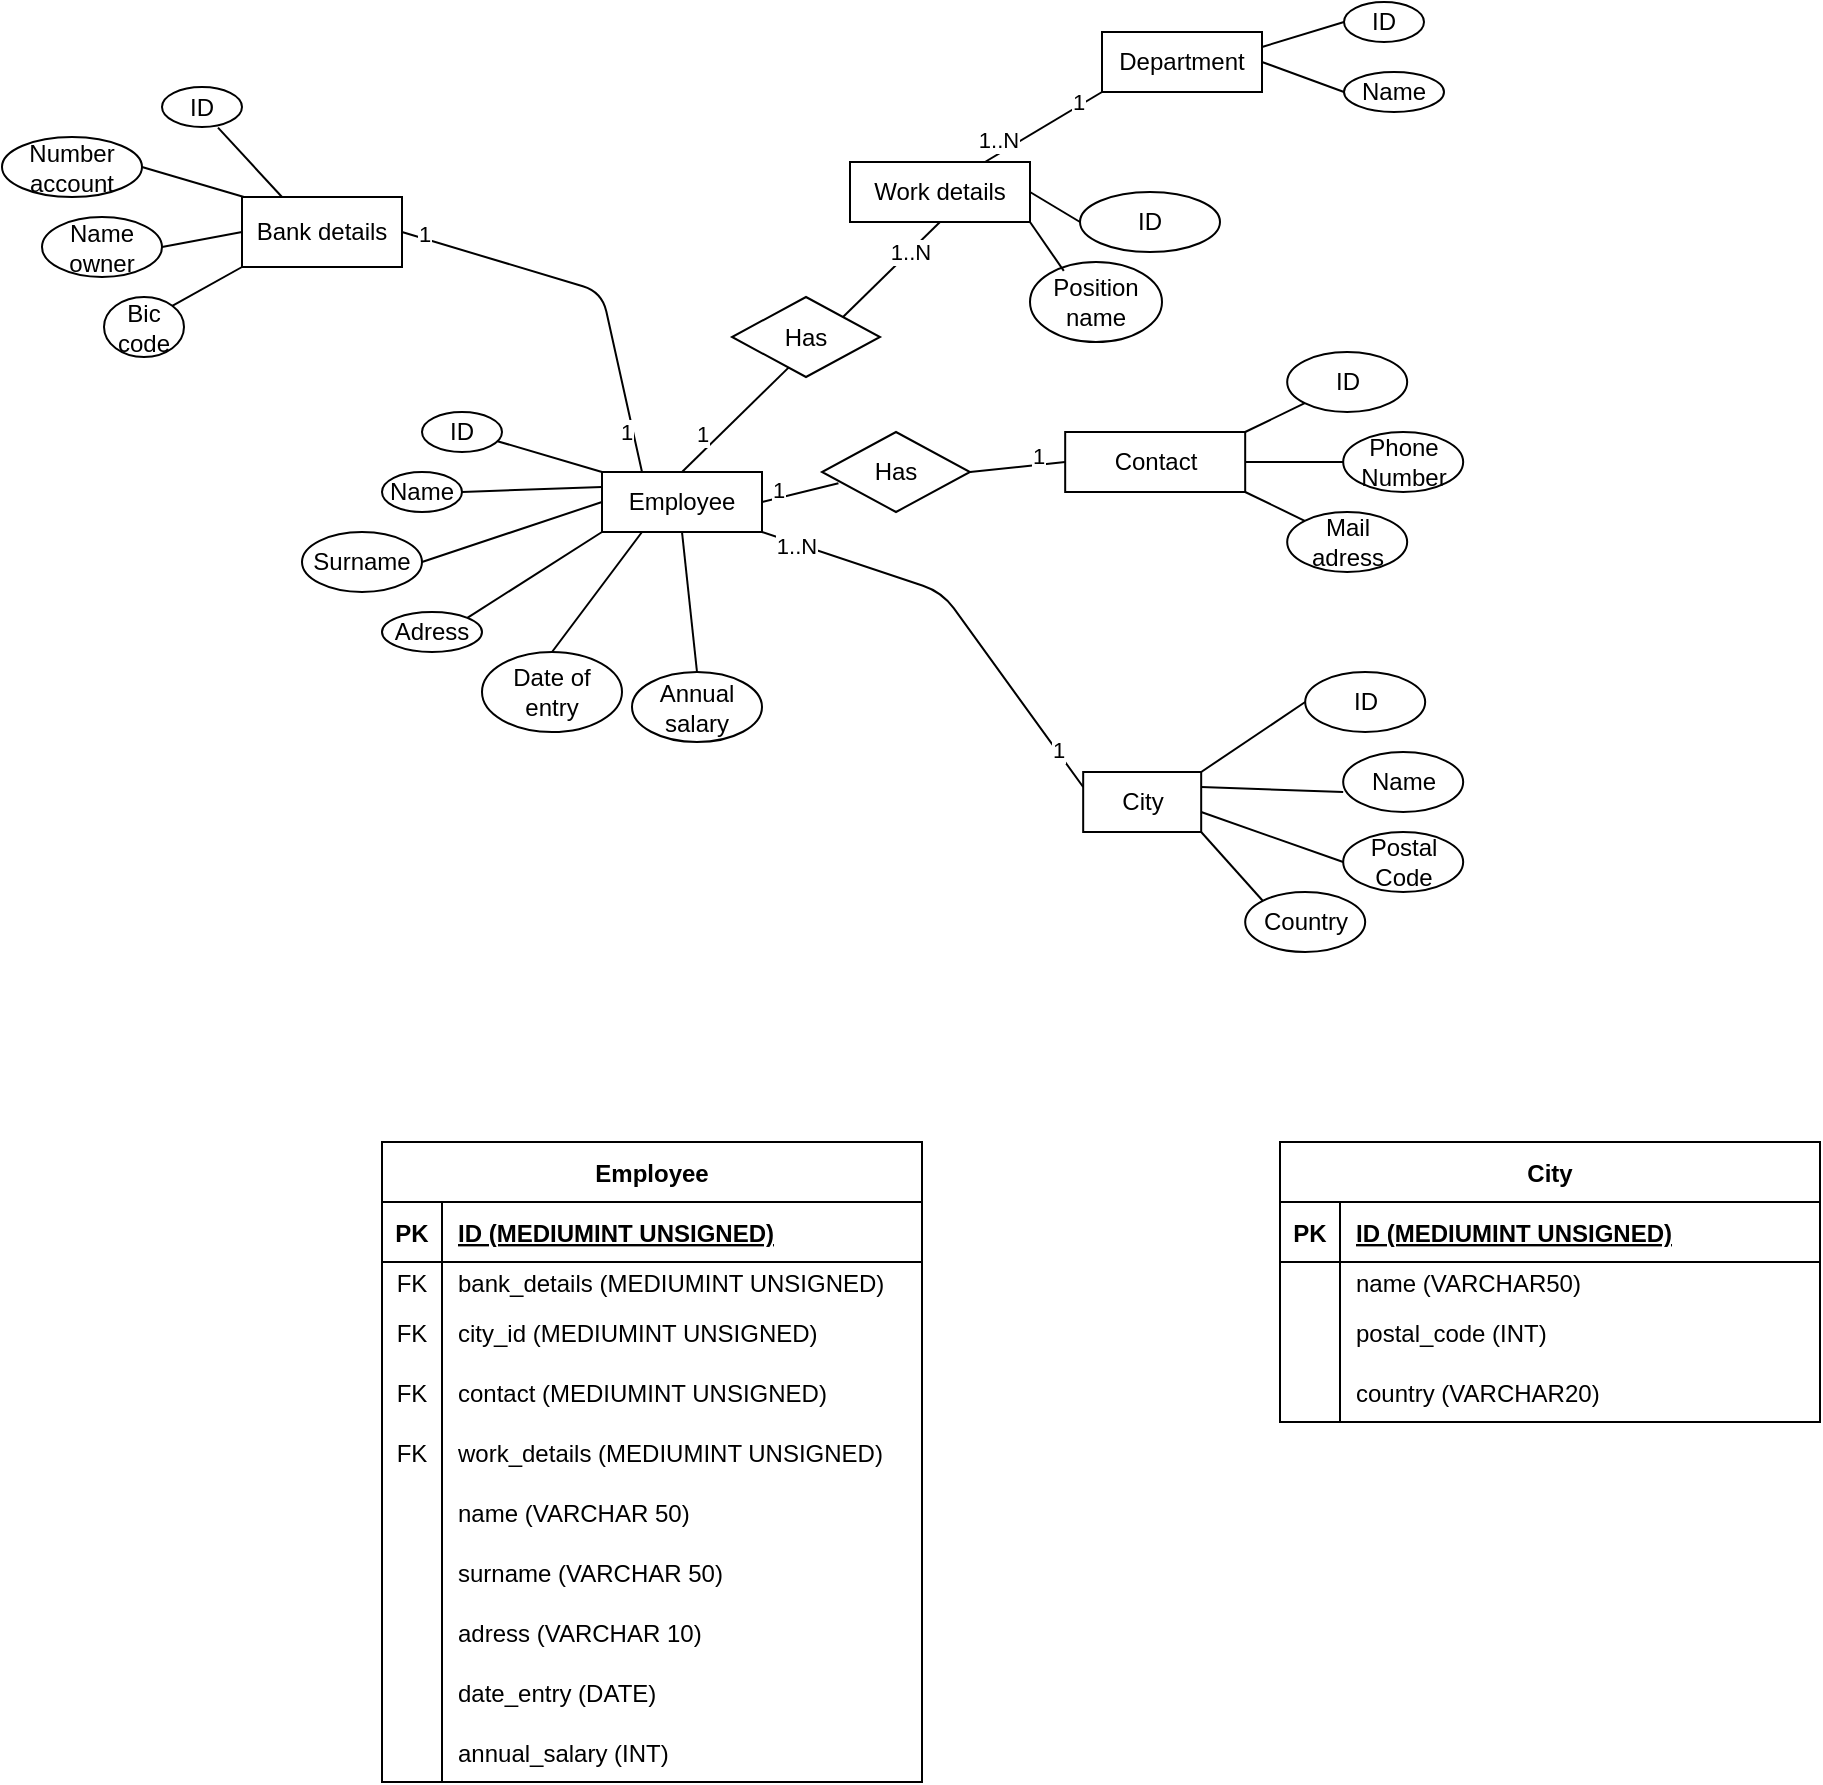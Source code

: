 <mxfile version="14.4.6" type="github">
  <diagram id="dUKlriAhat97oubzxFMH" name="Page-1">
    <mxGraphModel dx="2890" dy="913" grid="1" gridSize="10" guides="1" tooltips="1" connect="1" arrows="1" fold="1" page="1" pageScale="1" pageWidth="827" pageHeight="1169" math="0" shadow="0">
      <root>
        <mxCell id="0" />
        <mxCell id="1" parent="0" />
        <mxCell id="S6z84EZazb9VoYRG6gCT-1" value="Employee" style="rounded=0;whiteSpace=wrap;html=1;" parent="1" vertex="1">
          <mxGeometry x="-60" y="345" width="80" height="30" as="geometry" />
        </mxCell>
        <mxCell id="S6z84EZazb9VoYRG6gCT-2" value="Adress" style="ellipse;whiteSpace=wrap;html=1;" parent="1" vertex="1">
          <mxGeometry x="-170" y="415" width="50" height="20" as="geometry" />
        </mxCell>
        <mxCell id="S6z84EZazb9VoYRG6gCT-3" value="Mail adress" style="ellipse;whiteSpace=wrap;html=1;" parent="1" vertex="1">
          <mxGeometry x="282.59" y="365" width="60" height="30" as="geometry" />
        </mxCell>
        <mxCell id="S6z84EZazb9VoYRG6gCT-4" value="Surname" style="ellipse;whiteSpace=wrap;html=1;" parent="1" vertex="1">
          <mxGeometry x="-210" y="375" width="60" height="30" as="geometry" />
        </mxCell>
        <mxCell id="S6z84EZazb9VoYRG6gCT-5" value="Name" style="ellipse;whiteSpace=wrap;html=1;" parent="1" vertex="1">
          <mxGeometry x="-170" y="345" width="40" height="20" as="geometry" />
        </mxCell>
        <mxCell id="S6z84EZazb9VoYRG6gCT-6" value="ID" style="ellipse;whiteSpace=wrap;html=1;" parent="1" vertex="1">
          <mxGeometry x="-150" y="315" width="40" height="20" as="geometry" />
        </mxCell>
        <mxCell id="S6z84EZazb9VoYRG6gCT-7" value="Date of entry" style="ellipse;whiteSpace=wrap;html=1;" parent="1" vertex="1">
          <mxGeometry x="-120" y="435" width="70" height="40" as="geometry" />
        </mxCell>
        <mxCell id="S6z84EZazb9VoYRG6gCT-8" value="" style="endArrow=none;html=1;entryX=0;entryY=0.5;entryDx=0;entryDy=0;exitX=1;exitY=0.5;exitDx=0;exitDy=0;" parent="1" source="S6z84EZazb9VoYRG6gCT-4" target="S6z84EZazb9VoYRG6gCT-1" edge="1">
          <mxGeometry width="50" height="50" relative="1" as="geometry">
            <mxPoint x="-120" y="390" as="sourcePoint" />
            <mxPoint x="-60" y="355" as="targetPoint" />
          </mxGeometry>
        </mxCell>
        <mxCell id="S6z84EZazb9VoYRG6gCT-9" value="" style="endArrow=none;html=1;entryX=0;entryY=0.25;entryDx=0;entryDy=0;exitX=1;exitY=0.5;exitDx=0;exitDy=0;" parent="1" source="S6z84EZazb9VoYRG6gCT-5" target="S6z84EZazb9VoYRG6gCT-1" edge="1">
          <mxGeometry width="50" height="50" relative="1" as="geometry">
            <mxPoint x="-110" y="400" as="sourcePoint" />
            <mxPoint x="-48.96" y="381.19" as="targetPoint" />
          </mxGeometry>
        </mxCell>
        <mxCell id="S6z84EZazb9VoYRG6gCT-10" value="" style="endArrow=none;html=1;entryX=0;entryY=0;entryDx=0;entryDy=0;exitX=0.943;exitY=0.73;exitDx=0;exitDy=0;exitPerimeter=0;" parent="1" source="S6z84EZazb9VoYRG6gCT-6" target="S6z84EZazb9VoYRG6gCT-1" edge="1">
          <mxGeometry width="50" height="50" relative="1" as="geometry">
            <mxPoint x="-91.04" y="334.41" as="sourcePoint" />
            <mxPoint x="-30.0" y="315.6" as="targetPoint" />
          </mxGeometry>
        </mxCell>
        <mxCell id="S6z84EZazb9VoYRG6gCT-11" value="" style="endArrow=none;html=1;entryX=0;entryY=1;entryDx=0;entryDy=0;exitX=1;exitY=0;exitDx=0;exitDy=0;" parent="1" source="S6z84EZazb9VoYRG6gCT-2" target="S6z84EZazb9VoYRG6gCT-1" edge="1">
          <mxGeometry width="50" height="50" relative="1" as="geometry">
            <mxPoint x="-90" y="420" as="sourcePoint" />
            <mxPoint x="-28.96" y="401.19" as="targetPoint" />
          </mxGeometry>
        </mxCell>
        <mxCell id="S6z84EZazb9VoYRG6gCT-13" value="" style="endArrow=none;html=1;entryX=0.25;entryY=1;entryDx=0;entryDy=0;exitX=0.5;exitY=0;exitDx=0;exitDy=0;" parent="1" source="S6z84EZazb9VoYRG6gCT-7" target="S6z84EZazb9VoYRG6gCT-1" edge="1">
          <mxGeometry width="50" height="50" relative="1" as="geometry">
            <mxPoint x="-48.68" y="446.16" as="sourcePoint" />
            <mxPoint x="-30" y="385" as="targetPoint" />
          </mxGeometry>
        </mxCell>
        <mxCell id="S6z84EZazb9VoYRG6gCT-14" value="Contact" style="rounded=0;whiteSpace=wrap;html=1;" parent="1" vertex="1">
          <mxGeometry x="171.59" y="325" width="90" height="30" as="geometry" />
        </mxCell>
        <mxCell id="S6z84EZazb9VoYRG6gCT-15" value="ID" style="ellipse;whiteSpace=wrap;html=1;" parent="1" vertex="1">
          <mxGeometry x="282.59" y="285" width="60" height="30" as="geometry" />
        </mxCell>
        <mxCell id="S6z84EZazb9VoYRG6gCT-16" value="Phone Number" style="ellipse;whiteSpace=wrap;html=1;" parent="1" vertex="1">
          <mxGeometry x="310.59" y="325" width="60" height="30" as="geometry" />
        </mxCell>
        <mxCell id="S6z84EZazb9VoYRG6gCT-17" value="" style="endArrow=none;html=1;entryX=0;entryY=1;entryDx=0;entryDy=0;exitX=1;exitY=0;exitDx=0;exitDy=0;" parent="1" source="S6z84EZazb9VoYRG6gCT-14" target="S6z84EZazb9VoYRG6gCT-15" edge="1">
          <mxGeometry width="50" height="50" relative="1" as="geometry">
            <mxPoint x="82.59" y="405" as="sourcePoint" />
            <mxPoint x="132.59" y="355" as="targetPoint" />
          </mxGeometry>
        </mxCell>
        <mxCell id="S6z84EZazb9VoYRG6gCT-18" value="" style="endArrow=none;html=1;exitX=1;exitY=0.5;exitDx=0;exitDy=0;entryX=0;entryY=0.5;entryDx=0;entryDy=0;" parent="1" source="S6z84EZazb9VoYRG6gCT-14" target="S6z84EZazb9VoYRG6gCT-16" edge="1">
          <mxGeometry width="50" height="50" relative="1" as="geometry">
            <mxPoint x="271.59" y="335" as="sourcePoint" />
            <mxPoint x="291.59" y="340" as="targetPoint" />
          </mxGeometry>
        </mxCell>
        <mxCell id="S6z84EZazb9VoYRG6gCT-19" value="" style="endArrow=none;html=1;entryX=0;entryY=0;entryDx=0;entryDy=0;exitX=1;exitY=1;exitDx=0;exitDy=0;" parent="1" source="S6z84EZazb9VoYRG6gCT-14" target="S6z84EZazb9VoYRG6gCT-3" edge="1">
          <mxGeometry width="50" height="50" relative="1" as="geometry">
            <mxPoint x="281.59" y="345" as="sourcePoint" />
            <mxPoint x="311.377" y="330.607" as="targetPoint" />
          </mxGeometry>
        </mxCell>
        <mxCell id="S6z84EZazb9VoYRG6gCT-20" value="Has" style="rhombus;whiteSpace=wrap;html=1;" parent="1" vertex="1">
          <mxGeometry x="5" y="257.5" width="74" height="40" as="geometry" />
        </mxCell>
        <mxCell id="S6z84EZazb9VoYRG6gCT-23" value="Bank details" style="rounded=0;whiteSpace=wrap;html=1;" parent="1" vertex="1">
          <mxGeometry x="-240" y="207.5" width="80" height="35" as="geometry" />
        </mxCell>
        <mxCell id="S6z84EZazb9VoYRG6gCT-24" value="ID" style="ellipse;whiteSpace=wrap;html=1;" parent="1" vertex="1">
          <mxGeometry x="-280" y="152.5" width="40" height="20" as="geometry" />
        </mxCell>
        <mxCell id="S6z84EZazb9VoYRG6gCT-25" value="Number account" style="ellipse;whiteSpace=wrap;html=1;" parent="1" vertex="1">
          <mxGeometry x="-360" y="177.5" width="70" height="30" as="geometry" />
        </mxCell>
        <mxCell id="S6z84EZazb9VoYRG6gCT-26" value="Name owner" style="ellipse;whiteSpace=wrap;html=1;" parent="1" vertex="1">
          <mxGeometry x="-340" y="217.5" width="60" height="30" as="geometry" />
        </mxCell>
        <mxCell id="S6z84EZazb9VoYRG6gCT-28" style="edgeStyle=orthogonalEdgeStyle;rounded=0;orthogonalLoop=1;jettySize=auto;html=1;exitX=0.5;exitY=1;exitDx=0;exitDy=0;" parent="1" source="S6z84EZazb9VoYRG6gCT-26" target="S6z84EZazb9VoYRG6gCT-26" edge="1">
          <mxGeometry relative="1" as="geometry" />
        </mxCell>
        <mxCell id="S6z84EZazb9VoYRG6gCT-29" value="Bic code" style="ellipse;whiteSpace=wrap;html=1;" parent="1" vertex="1">
          <mxGeometry x="-309" y="257.5" width="40" height="30" as="geometry" />
        </mxCell>
        <mxCell id="S6z84EZazb9VoYRG6gCT-30" value="" style="endArrow=none;html=1;exitX=0.7;exitY=1.017;exitDx=0;exitDy=0;entryX=0.25;entryY=0;entryDx=0;entryDy=0;exitPerimeter=0;" parent="1" source="S6z84EZazb9VoYRG6gCT-24" target="S6z84EZazb9VoYRG6gCT-23" edge="1">
          <mxGeometry width="50" height="50" relative="1" as="geometry">
            <mxPoint x="-119" y="287.5" as="sourcePoint" />
            <mxPoint x="-69" y="237.5" as="targetPoint" />
          </mxGeometry>
        </mxCell>
        <mxCell id="S6z84EZazb9VoYRG6gCT-31" value="" style="endArrow=none;html=1;exitX=1;exitY=0.5;exitDx=0;exitDy=0;" parent="1" source="S6z84EZazb9VoYRG6gCT-25" edge="1">
          <mxGeometry width="50" height="50" relative="1" as="geometry">
            <mxPoint x="-224.654" y="184.468" as="sourcePoint" />
            <mxPoint x="-239" y="207.5" as="targetPoint" />
          </mxGeometry>
        </mxCell>
        <mxCell id="S6z84EZazb9VoYRG6gCT-32" value="" style="endArrow=none;html=1;exitX=1;exitY=0.5;exitDx=0;exitDy=0;entryX=0;entryY=0.5;entryDx=0;entryDy=0;" parent="1" source="S6z84EZazb9VoYRG6gCT-26" target="S6z84EZazb9VoYRG6gCT-23" edge="1">
          <mxGeometry width="50" height="50" relative="1" as="geometry">
            <mxPoint x="-214.654" y="194.468" as="sourcePoint" />
            <mxPoint x="-200" y="227.5" as="targetPoint" />
          </mxGeometry>
        </mxCell>
        <mxCell id="S6z84EZazb9VoYRG6gCT-33" value="" style="endArrow=none;html=1;exitX=1;exitY=0;exitDx=0;exitDy=0;entryX=0;entryY=1;entryDx=0;entryDy=0;" parent="1" source="S6z84EZazb9VoYRG6gCT-29" target="S6z84EZazb9VoYRG6gCT-23" edge="1">
          <mxGeometry width="50" height="50" relative="1" as="geometry">
            <mxPoint x="-204.654" y="204.468" as="sourcePoint" />
            <mxPoint x="-190" y="237.5" as="targetPoint" />
          </mxGeometry>
        </mxCell>
        <mxCell id="S6z84EZazb9VoYRG6gCT-34" value="City" style="rounded=0;whiteSpace=wrap;html=1;" parent="1" vertex="1">
          <mxGeometry x="180.59" y="495" width="59" height="30" as="geometry" />
        </mxCell>
        <mxCell id="S6z84EZazb9VoYRG6gCT-35" value="Name" style="ellipse;whiteSpace=wrap;html=1;" parent="1" vertex="1">
          <mxGeometry x="310.59" y="485" width="60" height="30" as="geometry" />
        </mxCell>
        <mxCell id="S6z84EZazb9VoYRG6gCT-36" value="Postal Code" style="ellipse;whiteSpace=wrap;html=1;" parent="1" vertex="1">
          <mxGeometry x="310.59" y="525" width="60" height="30" as="geometry" />
        </mxCell>
        <mxCell id="S6z84EZazb9VoYRG6gCT-37" value="Country" style="ellipse;whiteSpace=wrap;html=1;" parent="1" vertex="1">
          <mxGeometry x="261.59" y="555" width="60" height="30" as="geometry" />
        </mxCell>
        <mxCell id="S6z84EZazb9VoYRG6gCT-38" value="" style="endArrow=none;html=1;exitX=1;exitY=1;exitDx=0;exitDy=0;entryX=0;entryY=0;entryDx=0;entryDy=0;" parent="1" source="S6z84EZazb9VoYRG6gCT-34" target="S6z84EZazb9VoYRG6gCT-37" edge="1">
          <mxGeometry width="50" height="50" relative="1" as="geometry">
            <mxPoint x="50.59" y="505" as="sourcePoint" />
            <mxPoint x="100.59" y="455" as="targetPoint" />
          </mxGeometry>
        </mxCell>
        <mxCell id="S6z84EZazb9VoYRG6gCT-39" value="" style="endArrow=none;html=1;entryX=1;entryY=0.667;entryDx=0;entryDy=0;exitX=0;exitY=0.5;exitDx=0;exitDy=0;entryPerimeter=0;" parent="1" source="S6z84EZazb9VoYRG6gCT-36" target="S6z84EZazb9VoYRG6gCT-34" edge="1">
          <mxGeometry width="50" height="50" relative="1" as="geometry">
            <mxPoint x="60.59" y="515" as="sourcePoint" />
            <mxPoint x="110.59" y="465" as="targetPoint" />
          </mxGeometry>
        </mxCell>
        <mxCell id="S6z84EZazb9VoYRG6gCT-40" value="" style="endArrow=none;html=1;exitX=1;exitY=0.25;exitDx=0;exitDy=0;entryX=0;entryY=0.667;entryDx=0;entryDy=0;entryPerimeter=0;" parent="1" source="S6z84EZazb9VoYRG6gCT-34" target="S6z84EZazb9VoYRG6gCT-35" edge="1">
          <mxGeometry width="50" height="50" relative="1" as="geometry">
            <mxPoint x="70.59" y="525" as="sourcePoint" />
            <mxPoint x="120.59" y="475" as="targetPoint" />
          </mxGeometry>
        </mxCell>
        <mxCell id="S6z84EZazb9VoYRG6gCT-41" value="Department" style="rounded=0;whiteSpace=wrap;html=1;" parent="1" vertex="1">
          <mxGeometry x="190" y="125" width="80" height="30" as="geometry" />
        </mxCell>
        <mxCell id="S6z84EZazb9VoYRG6gCT-42" value="ID" style="ellipse;whiteSpace=wrap;html=1;" parent="1" vertex="1">
          <mxGeometry x="291.59" y="445" width="60" height="30" as="geometry" />
        </mxCell>
        <mxCell id="S6z84EZazb9VoYRG6gCT-43" value="" style="endArrow=none;html=1;entryX=0;entryY=0.5;entryDx=0;entryDy=0;" parent="1" target="S6z84EZazb9VoYRG6gCT-42" edge="1">
          <mxGeometry width="50" height="50" relative="1" as="geometry">
            <mxPoint x="239.59" y="495" as="sourcePoint" />
            <mxPoint x="310.59" y="477.51" as="targetPoint" />
          </mxGeometry>
        </mxCell>
        <mxCell id="S6z84EZazb9VoYRG6gCT-45" value="ID" style="ellipse;whiteSpace=wrap;html=1;" parent="1" vertex="1">
          <mxGeometry x="311" y="110" width="40" height="20" as="geometry" />
        </mxCell>
        <mxCell id="S6z84EZazb9VoYRG6gCT-46" value="Name" style="ellipse;whiteSpace=wrap;html=1;" parent="1" vertex="1">
          <mxGeometry x="311" y="145" width="50" height="20" as="geometry" />
        </mxCell>
        <mxCell id="S6z84EZazb9VoYRG6gCT-47" value="" style="endArrow=none;html=1;exitX=0;exitY=0.5;exitDx=0;exitDy=0;entryX=1;entryY=0.25;entryDx=0;entryDy=0;" parent="1" source="S6z84EZazb9VoYRG6gCT-45" target="S6z84EZazb9VoYRG6gCT-41" edge="1">
          <mxGeometry width="50" height="50" relative="1" as="geometry">
            <mxPoint x="357" y="272.5" as="sourcePoint" />
            <mxPoint x="407" y="222.5" as="targetPoint" />
          </mxGeometry>
        </mxCell>
        <mxCell id="S6z84EZazb9VoYRG6gCT-48" value="" style="endArrow=none;html=1;exitX=0;exitY=0.5;exitDx=0;exitDy=0;entryX=1;entryY=0.5;entryDx=0;entryDy=0;" parent="1" source="S6z84EZazb9VoYRG6gCT-46" target="S6z84EZazb9VoYRG6gCT-41" edge="1">
          <mxGeometry width="50" height="50" relative="1" as="geometry">
            <mxPoint x="482" y="112.5" as="sourcePoint" />
            <mxPoint x="447" y="130" as="targetPoint" />
          </mxGeometry>
        </mxCell>
        <mxCell id="7Pe9qCtPHlcF41btI4ql-29" value="Work details" style="rounded=0;whiteSpace=wrap;html=1;" parent="1" vertex="1">
          <mxGeometry x="64" y="190" width="90" height="30" as="geometry" />
        </mxCell>
        <mxCell id="7Pe9qCtPHlcF41btI4ql-30" value="ID" style="ellipse;whiteSpace=wrap;html=1;" parent="1" vertex="1">
          <mxGeometry x="179" y="205" width="70" height="30" as="geometry" />
        </mxCell>
        <mxCell id="7Pe9qCtPHlcF41btI4ql-31" value="Position name" style="ellipse;whiteSpace=wrap;html=1;" parent="1" vertex="1">
          <mxGeometry x="154" y="240" width="66" height="40" as="geometry" />
        </mxCell>
        <mxCell id="7Pe9qCtPHlcF41btI4ql-32" value="" style="endArrow=none;html=1;exitX=1;exitY=0.5;exitDx=0;exitDy=0;" parent="1" source="7Pe9qCtPHlcF41btI4ql-29" edge="1">
          <mxGeometry width="50" height="50" relative="1" as="geometry">
            <mxPoint x="150" y="205" as="sourcePoint" />
            <mxPoint x="179" y="220" as="targetPoint" />
          </mxGeometry>
        </mxCell>
        <mxCell id="7Pe9qCtPHlcF41btI4ql-33" value="" style="endArrow=none;html=1;entryX=0.256;entryY=0.111;entryDx=0;entryDy=0;exitX=1;exitY=1;exitDx=0;exitDy=0;entryPerimeter=0;" parent="1" source="7Pe9qCtPHlcF41btI4ql-29" target="7Pe9qCtPHlcF41btI4ql-31" edge="1">
          <mxGeometry width="50" height="50" relative="1" as="geometry">
            <mxPoint x="25" y="110" as="sourcePoint" />
            <mxPoint x="54.787" y="95.607" as="targetPoint" />
          </mxGeometry>
        </mxCell>
        <mxCell id="7Pe9qCtPHlcF41btI4ql-35" value="Annual salary" style="ellipse;whiteSpace=wrap;html=1;" parent="1" vertex="1">
          <mxGeometry x="-45" y="445" width="65" height="35" as="geometry" />
        </mxCell>
        <mxCell id="7Pe9qCtPHlcF41btI4ql-36" value="" style="endArrow=none;html=1;exitX=0.5;exitY=0;exitDx=0;exitDy=0;entryX=0.5;entryY=1;entryDx=0;entryDy=0;" parent="1" source="7Pe9qCtPHlcF41btI4ql-35" target="S6z84EZazb9VoYRG6gCT-1" edge="1">
          <mxGeometry width="50" height="50" relative="1" as="geometry">
            <mxPoint x="50" y="450" as="sourcePoint" />
            <mxPoint x="-27" y="405" as="targetPoint" />
          </mxGeometry>
        </mxCell>
        <mxCell id="AxKbAEhmJMji4_Gcyk8H-4" value="" style="endArrow=none;html=1;entryX=0.5;entryY=1;entryDx=0;entryDy=0;exitX=1;exitY=0;exitDx=0;exitDy=0;" parent="1" source="S6z84EZazb9VoYRG6gCT-20" target="7Pe9qCtPHlcF41btI4ql-29" edge="1">
          <mxGeometry width="50" height="50" relative="1" as="geometry">
            <mxPoint x="70" y="245" as="sourcePoint" />
            <mxPoint x="10" y="275" as="targetPoint" />
          </mxGeometry>
        </mxCell>
        <mxCell id="AxKbAEhmJMji4_Gcyk8H-5" value="" style="endArrow=none;html=1;exitX=0.5;exitY=0;exitDx=0;exitDy=0;entryX=0.382;entryY=0.883;entryDx=0;entryDy=0;entryPerimeter=0;" parent="1" source="S6z84EZazb9VoYRG6gCT-1" target="S6z84EZazb9VoYRG6gCT-20" edge="1">
          <mxGeometry width="50" height="50" relative="1" as="geometry">
            <mxPoint x="-40" y="325" as="sourcePoint" />
            <mxPoint x="40" y="285" as="targetPoint" />
          </mxGeometry>
        </mxCell>
        <mxCell id="AxKbAEhmJMji4_Gcyk8H-7" value="" style="endArrow=none;html=1;entryX=0.75;entryY=0;entryDx=0;entryDy=0;exitX=0;exitY=1;exitDx=0;exitDy=0;" parent="1" source="S6z84EZazb9VoYRG6gCT-41" target="7Pe9qCtPHlcF41btI4ql-29" edge="1">
          <mxGeometry width="50" height="50" relative="1" as="geometry">
            <mxPoint x="85.5" y="280" as="sourcePoint" />
            <mxPoint x="129" y="240" as="targetPoint" />
          </mxGeometry>
        </mxCell>
        <mxCell id="AxKbAEhmJMji4_Gcyk8H-8" value="1..N" style="edgeLabel;html=1;align=center;verticalAlign=middle;resizable=0;points=[];" parent="1" vertex="1" connectable="0">
          <mxGeometry x="120.003" y="525.001" as="geometry">
            <mxPoint x="18" y="-346" as="offset" />
          </mxGeometry>
        </mxCell>
        <mxCell id="AxKbAEhmJMji4_Gcyk8H-9" value="" style="endArrow=none;html=1;exitX=1;exitY=0.5;exitDx=0;exitDy=0;entryX=0.25;entryY=0;entryDx=0;entryDy=0;" parent="1" source="S6z84EZazb9VoYRG6gCT-23" target="S6z84EZazb9VoYRG6gCT-1" edge="1">
          <mxGeometry width="50" height="50" relative="1" as="geometry">
            <mxPoint x="-40" y="245" as="sourcePoint" />
            <mxPoint x="10" y="195" as="targetPoint" />
            <Array as="points">
              <mxPoint x="-60" y="255" />
            </Array>
          </mxGeometry>
        </mxCell>
        <mxCell id="AxKbAEhmJMji4_Gcyk8H-11" value="" style="endArrow=none;html=1;exitX=0;exitY=0.25;exitDx=0;exitDy=0;entryX=1;entryY=1;entryDx=0;entryDy=0;" parent="1" source="S6z84EZazb9VoYRG6gCT-34" target="S6z84EZazb9VoYRG6gCT-1" edge="1">
          <mxGeometry width="50" height="50" relative="1" as="geometry">
            <mxPoint x="-40" y="405" as="sourcePoint" />
            <mxPoint x="10" y="355" as="targetPoint" />
            <Array as="points">
              <mxPoint x="110" y="405" />
            </Array>
          </mxGeometry>
        </mxCell>
        <mxCell id="AxKbAEhmJMji4_Gcyk8H-12" value="1..N" style="edgeLabel;html=1;align=center;verticalAlign=middle;resizable=0;points=[];" parent="1" vertex="1" connectable="0">
          <mxGeometry x="30.003" y="445.001" as="geometry">
            <mxPoint x="7" y="-63" as="offset" />
          </mxGeometry>
        </mxCell>
        <mxCell id="AxKbAEhmJMji4_Gcyk8H-14" value="1" style="edgeLabel;html=1;align=center;verticalAlign=middle;resizable=0;points=[];" parent="1" vertex="1" connectable="0">
          <mxGeometry x="300.998" y="165.0" as="geometry">
            <mxPoint x="-450" y="61" as="offset" />
          </mxGeometry>
        </mxCell>
        <mxCell id="AxKbAEhmJMji4_Gcyk8H-15" value="1" style="edgeLabel;html=1;align=center;verticalAlign=middle;resizable=0;points=[];" parent="1" vertex="1" connectable="0">
          <mxGeometry x="300.998" y="140.0" as="geometry">
            <mxPoint x="-349" y="185" as="offset" />
          </mxGeometry>
        </mxCell>
        <mxCell id="AxKbAEhmJMji4_Gcyk8H-18" style="edgeStyle=orthogonalEdgeStyle;rounded=0;orthogonalLoop=1;jettySize=auto;html=1;exitX=0.5;exitY=1;exitDx=0;exitDy=0;" parent="1" source="7Pe9qCtPHlcF41btI4ql-35" target="7Pe9qCtPHlcF41btI4ql-35" edge="1">
          <mxGeometry relative="1" as="geometry" />
        </mxCell>
        <mxCell id="AxKbAEhmJMji4_Gcyk8H-19" value="1" style="edgeLabel;html=1;align=center;verticalAlign=middle;resizable=0;points=[];" parent="1" vertex="1" connectable="0">
          <mxGeometry x="341.998" y="167.0" as="geometry">
            <mxPoint x="-352" y="159" as="offset" />
          </mxGeometry>
        </mxCell>
        <mxCell id="AxKbAEhmJMji4_Gcyk8H-20" value="1" style="edgeLabel;html=1;align=center;verticalAlign=middle;resizable=0;points=[];" parent="1" vertex="1" connectable="0">
          <mxGeometry x="289.998" y="165.0" as="geometry">
            <mxPoint x="-112" y="-5" as="offset" />
          </mxGeometry>
        </mxCell>
        <mxCell id="AxKbAEhmJMji4_Gcyk8H-23" value="Has" style="rhombus;whiteSpace=wrap;html=1;" parent="1" vertex="1">
          <mxGeometry x="50" y="325" width="74" height="40" as="geometry" />
        </mxCell>
        <mxCell id="AxKbAEhmJMji4_Gcyk8H-24" value="" style="endArrow=none;html=1;exitX=1;exitY=0.5;exitDx=0;exitDy=0;entryX=0.111;entryY=0.64;entryDx=0;entryDy=0;entryPerimeter=0;" parent="1" source="S6z84EZazb9VoYRG6gCT-1" target="AxKbAEhmJMji4_Gcyk8H-23" edge="1">
          <mxGeometry width="50" height="50" relative="1" as="geometry">
            <mxPoint x="40" y="355" as="sourcePoint" />
            <mxPoint x="60" y="345" as="targetPoint" />
          </mxGeometry>
        </mxCell>
        <mxCell id="AxKbAEhmJMji4_Gcyk8H-25" value="" style="endArrow=none;html=1;exitX=1;exitY=0.5;exitDx=0;exitDy=0;entryX=0;entryY=0.5;entryDx=0;entryDy=0;" parent="1" source="AxKbAEhmJMji4_Gcyk8H-23" target="S6z84EZazb9VoYRG6gCT-14" edge="1">
          <mxGeometry width="50" height="50" relative="1" as="geometry">
            <mxPoint x="150" y="365" as="sourcePoint" />
            <mxPoint x="200" y="315" as="targetPoint" />
          </mxGeometry>
        </mxCell>
        <mxCell id="AxKbAEhmJMji4_Gcyk8H-29" value="1" style="edgeLabel;html=1;align=center;verticalAlign=middle;resizable=0;points=[];" parent="1" vertex="1" connectable="0">
          <mxGeometry x="379.998" y="195.0" as="geometry">
            <mxPoint x="-352" y="159" as="offset" />
          </mxGeometry>
        </mxCell>
        <mxCell id="AxKbAEhmJMji4_Gcyk8H-32" value="1" style="edgeLabel;html=1;align=center;verticalAlign=middle;resizable=0;points=[];" parent="1" vertex="1" connectable="0">
          <mxGeometry x="519.998" y="325.0" as="geometry">
            <mxPoint x="-352" y="159" as="offset" />
          </mxGeometry>
        </mxCell>
        <mxCell id="gzNxHE9mh_g1VyEG_6RI-5" value="Employee" style="shape=table;startSize=30;container=1;collapsible=1;childLayout=tableLayout;fixedRows=1;rowLines=0;fontStyle=1;align=center;resizeLast=1;" vertex="1" parent="1">
          <mxGeometry x="-170" y="680" width="270" height="320" as="geometry">
            <mxRectangle x="4" y="1039" width="80" height="30" as="alternateBounds" />
          </mxGeometry>
        </mxCell>
        <mxCell id="gzNxHE9mh_g1VyEG_6RI-6" value="" style="shape=partialRectangle;collapsible=0;dropTarget=0;pointerEvents=0;fillColor=none;top=0;left=0;bottom=1;right=0;points=[[0,0.5],[1,0.5]];portConstraint=eastwest;" vertex="1" parent="gzNxHE9mh_g1VyEG_6RI-5">
          <mxGeometry y="30" width="270" height="30" as="geometry" />
        </mxCell>
        <mxCell id="gzNxHE9mh_g1VyEG_6RI-7" value="PK" style="shape=partialRectangle;connectable=0;fillColor=none;top=0;left=0;bottom=0;right=0;fontStyle=1;overflow=hidden;" vertex="1" parent="gzNxHE9mh_g1VyEG_6RI-6">
          <mxGeometry width="30" height="30" as="geometry" />
        </mxCell>
        <mxCell id="gzNxHE9mh_g1VyEG_6RI-8" value="ID (MEDIUMINT UNSIGNED)" style="shape=partialRectangle;connectable=0;fillColor=none;top=0;left=0;bottom=0;right=0;align=left;spacingLeft=6;fontStyle=5;overflow=hidden;" vertex="1" parent="gzNxHE9mh_g1VyEG_6RI-6">
          <mxGeometry x="30" width="240" height="30" as="geometry" />
        </mxCell>
        <mxCell id="gzNxHE9mh_g1VyEG_6RI-9" value="" style="shape=partialRectangle;collapsible=0;dropTarget=0;pointerEvents=0;fillColor=none;top=0;left=0;bottom=0;right=0;points=[[0,0.5],[1,0.5]];portConstraint=eastwest;" vertex="1" parent="gzNxHE9mh_g1VyEG_6RI-5">
          <mxGeometry y="60" width="270" height="20" as="geometry" />
        </mxCell>
        <mxCell id="gzNxHE9mh_g1VyEG_6RI-10" value="FK" style="shape=partialRectangle;connectable=0;fillColor=none;top=0;left=0;bottom=0;right=0;editable=1;overflow=hidden;" vertex="1" parent="gzNxHE9mh_g1VyEG_6RI-9">
          <mxGeometry width="30" height="20" as="geometry" />
        </mxCell>
        <mxCell id="gzNxHE9mh_g1VyEG_6RI-11" value="bank_details (MEDIUMINT UNSIGNED)" style="shape=partialRectangle;connectable=0;fillColor=none;top=0;left=0;bottom=0;right=0;align=left;spacingLeft=6;overflow=hidden;" vertex="1" parent="gzNxHE9mh_g1VyEG_6RI-9">
          <mxGeometry x="30" width="240" height="20" as="geometry" />
        </mxCell>
        <mxCell id="gzNxHE9mh_g1VyEG_6RI-18" value="" style="shape=partialRectangle;collapsible=0;dropTarget=0;pointerEvents=0;fillColor=none;top=0;left=0;bottom=0;right=0;points=[[0,0.5],[1,0.5]];portConstraint=eastwest;" vertex="1" parent="gzNxHE9mh_g1VyEG_6RI-5">
          <mxGeometry y="80" width="270" height="30" as="geometry" />
        </mxCell>
        <mxCell id="gzNxHE9mh_g1VyEG_6RI-19" value="FK" style="shape=partialRectangle;connectable=0;fillColor=none;top=0;left=0;bottom=0;right=0;editable=1;overflow=hidden;" vertex="1" parent="gzNxHE9mh_g1VyEG_6RI-18">
          <mxGeometry width="30" height="30" as="geometry" />
        </mxCell>
        <mxCell id="gzNxHE9mh_g1VyEG_6RI-20" value="city_id (MEDIUMINT UNSIGNED)" style="shape=partialRectangle;connectable=0;fillColor=none;top=0;left=0;bottom=0;right=0;align=left;spacingLeft=6;overflow=hidden;" vertex="1" parent="gzNxHE9mh_g1VyEG_6RI-18">
          <mxGeometry x="30" width="240" height="30" as="geometry" />
        </mxCell>
        <mxCell id="gzNxHE9mh_g1VyEG_6RI-79" value="" style="shape=partialRectangle;collapsible=0;dropTarget=0;pointerEvents=0;fillColor=none;top=0;left=0;bottom=0;right=0;points=[[0,0.5],[1,0.5]];portConstraint=eastwest;" vertex="1" parent="gzNxHE9mh_g1VyEG_6RI-5">
          <mxGeometry y="110" width="270" height="30" as="geometry" />
        </mxCell>
        <mxCell id="gzNxHE9mh_g1VyEG_6RI-80" value="FK" style="shape=partialRectangle;connectable=0;fillColor=none;top=0;left=0;bottom=0;right=0;editable=1;overflow=hidden;" vertex="1" parent="gzNxHE9mh_g1VyEG_6RI-79">
          <mxGeometry width="30" height="30" as="geometry" />
        </mxCell>
        <mxCell id="gzNxHE9mh_g1VyEG_6RI-81" value="contact (MEDIUMINT UNSIGNED)" style="shape=partialRectangle;connectable=0;fillColor=none;top=0;left=0;bottom=0;right=0;align=left;spacingLeft=6;overflow=hidden;" vertex="1" parent="gzNxHE9mh_g1VyEG_6RI-79">
          <mxGeometry x="30" width="240" height="30" as="geometry" />
        </mxCell>
        <mxCell id="gzNxHE9mh_g1VyEG_6RI-82" value="" style="shape=partialRectangle;collapsible=0;dropTarget=0;pointerEvents=0;fillColor=none;top=0;left=0;bottom=0;right=0;points=[[0,0.5],[1,0.5]];portConstraint=eastwest;" vertex="1" parent="gzNxHE9mh_g1VyEG_6RI-5">
          <mxGeometry y="140" width="270" height="30" as="geometry" />
        </mxCell>
        <mxCell id="gzNxHE9mh_g1VyEG_6RI-83" value="FK" style="shape=partialRectangle;connectable=0;fillColor=none;top=0;left=0;bottom=0;right=0;editable=1;overflow=hidden;" vertex="1" parent="gzNxHE9mh_g1VyEG_6RI-82">
          <mxGeometry width="30" height="30" as="geometry" />
        </mxCell>
        <mxCell id="gzNxHE9mh_g1VyEG_6RI-84" value="work_details (MEDIUMINT UNSIGNED)" style="shape=partialRectangle;connectable=0;fillColor=none;top=0;left=0;bottom=0;right=0;align=left;spacingLeft=6;overflow=hidden;" vertex="1" parent="gzNxHE9mh_g1VyEG_6RI-82">
          <mxGeometry x="30" width="240" height="30" as="geometry" />
        </mxCell>
        <mxCell id="gzNxHE9mh_g1VyEG_6RI-12" value="" style="shape=partialRectangle;collapsible=0;dropTarget=0;pointerEvents=0;fillColor=none;top=0;left=0;bottom=0;right=0;points=[[0,0.5],[1,0.5]];portConstraint=eastwest;" vertex="1" parent="gzNxHE9mh_g1VyEG_6RI-5">
          <mxGeometry y="170" width="270" height="30" as="geometry" />
        </mxCell>
        <mxCell id="gzNxHE9mh_g1VyEG_6RI-13" value="" style="shape=partialRectangle;connectable=0;fillColor=none;top=0;left=0;bottom=0;right=0;editable=1;overflow=hidden;" vertex="1" parent="gzNxHE9mh_g1VyEG_6RI-12">
          <mxGeometry width="30" height="30" as="geometry" />
        </mxCell>
        <mxCell id="gzNxHE9mh_g1VyEG_6RI-14" value="name (VARCHAR 50)" style="shape=partialRectangle;connectable=0;fillColor=none;top=0;left=0;bottom=0;right=0;align=left;spacingLeft=6;overflow=hidden;" vertex="1" parent="gzNxHE9mh_g1VyEG_6RI-12">
          <mxGeometry x="30" width="240" height="30" as="geometry" />
        </mxCell>
        <mxCell id="gzNxHE9mh_g1VyEG_6RI-15" value="" style="shape=partialRectangle;collapsible=0;dropTarget=0;pointerEvents=0;fillColor=none;top=0;left=0;bottom=0;right=0;points=[[0,0.5],[1,0.5]];portConstraint=eastwest;" vertex="1" parent="gzNxHE9mh_g1VyEG_6RI-5">
          <mxGeometry y="200" width="270" height="30" as="geometry" />
        </mxCell>
        <mxCell id="gzNxHE9mh_g1VyEG_6RI-16" value="" style="shape=partialRectangle;connectable=0;fillColor=none;top=0;left=0;bottom=0;right=0;editable=1;overflow=hidden;" vertex="1" parent="gzNxHE9mh_g1VyEG_6RI-15">
          <mxGeometry width="30" height="30" as="geometry" />
        </mxCell>
        <mxCell id="gzNxHE9mh_g1VyEG_6RI-17" value="surname (VARCHAR 50)" style="shape=partialRectangle;connectable=0;fillColor=none;top=0;left=0;bottom=0;right=0;align=left;spacingLeft=6;overflow=hidden;" vertex="1" parent="gzNxHE9mh_g1VyEG_6RI-15">
          <mxGeometry x="30" width="240" height="30" as="geometry" />
        </mxCell>
        <mxCell id="gzNxHE9mh_g1VyEG_6RI-51" value="" style="shape=partialRectangle;collapsible=0;dropTarget=0;pointerEvents=0;fillColor=none;top=0;left=0;bottom=0;right=0;points=[[0,0.5],[1,0.5]];portConstraint=eastwest;" vertex="1" parent="gzNxHE9mh_g1VyEG_6RI-5">
          <mxGeometry y="230" width="270" height="30" as="geometry" />
        </mxCell>
        <mxCell id="gzNxHE9mh_g1VyEG_6RI-52" value="" style="shape=partialRectangle;connectable=0;fillColor=none;top=0;left=0;bottom=0;right=0;editable=1;overflow=hidden;" vertex="1" parent="gzNxHE9mh_g1VyEG_6RI-51">
          <mxGeometry width="30" height="30" as="geometry" />
        </mxCell>
        <mxCell id="gzNxHE9mh_g1VyEG_6RI-53" value="adress (VARCHAR 10)" style="shape=partialRectangle;connectable=0;fillColor=none;top=0;left=0;bottom=0;right=0;align=left;spacingLeft=6;overflow=hidden;" vertex="1" parent="gzNxHE9mh_g1VyEG_6RI-51">
          <mxGeometry x="30" width="240" height="30" as="geometry" />
        </mxCell>
        <mxCell id="gzNxHE9mh_g1VyEG_6RI-73" value="" style="shape=partialRectangle;collapsible=0;dropTarget=0;pointerEvents=0;fillColor=none;top=0;left=0;bottom=0;right=0;points=[[0,0.5],[1,0.5]];portConstraint=eastwest;" vertex="1" parent="gzNxHE9mh_g1VyEG_6RI-5">
          <mxGeometry y="260" width="270" height="30" as="geometry" />
        </mxCell>
        <mxCell id="gzNxHE9mh_g1VyEG_6RI-74" value="" style="shape=partialRectangle;connectable=0;fillColor=none;top=0;left=0;bottom=0;right=0;editable=1;overflow=hidden;" vertex="1" parent="gzNxHE9mh_g1VyEG_6RI-73">
          <mxGeometry width="30" height="30" as="geometry" />
        </mxCell>
        <mxCell id="gzNxHE9mh_g1VyEG_6RI-75" value="date_entry (DATE)" style="shape=partialRectangle;connectable=0;fillColor=none;top=0;left=0;bottom=0;right=0;align=left;spacingLeft=6;overflow=hidden;" vertex="1" parent="gzNxHE9mh_g1VyEG_6RI-73">
          <mxGeometry x="30" width="240" height="30" as="geometry" />
        </mxCell>
        <mxCell id="gzNxHE9mh_g1VyEG_6RI-76" value="" style="shape=partialRectangle;collapsible=0;dropTarget=0;pointerEvents=0;fillColor=none;top=0;left=0;bottom=0;right=0;points=[[0,0.5],[1,0.5]];portConstraint=eastwest;" vertex="1" parent="gzNxHE9mh_g1VyEG_6RI-5">
          <mxGeometry y="290" width="270" height="30" as="geometry" />
        </mxCell>
        <mxCell id="gzNxHE9mh_g1VyEG_6RI-77" value="" style="shape=partialRectangle;connectable=0;fillColor=none;top=0;left=0;bottom=0;right=0;editable=1;overflow=hidden;" vertex="1" parent="gzNxHE9mh_g1VyEG_6RI-76">
          <mxGeometry width="30" height="30" as="geometry" />
        </mxCell>
        <mxCell id="gzNxHE9mh_g1VyEG_6RI-78" value="annual_salary (INT)" style="shape=partialRectangle;connectable=0;fillColor=none;top=0;left=0;bottom=0;right=0;align=left;spacingLeft=6;overflow=hidden;" vertex="1" parent="gzNxHE9mh_g1VyEG_6RI-76">
          <mxGeometry x="30" width="240" height="30" as="geometry" />
        </mxCell>
        <mxCell id="gzNxHE9mh_g1VyEG_6RI-85" value="1..N" style="edgeLabel;html=1;align=center;verticalAlign=middle;resizable=0;points=[];" vertex="1" connectable="0" parent="1">
          <mxGeometry x="87.003" y="297.501" as="geometry">
            <mxPoint x="7" y="-63" as="offset" />
          </mxGeometry>
        </mxCell>
        <mxCell id="gzNxHE9mh_g1VyEG_6RI-86" value="1" style="edgeLabel;html=1;align=center;verticalAlign=middle;resizable=0;points=[];" vertex="1" connectable="0" parent="1">
          <mxGeometry x="509.998" y="177.5" as="geometry">
            <mxPoint x="-352" y="159" as="offset" />
          </mxGeometry>
        </mxCell>
        <mxCell id="gzNxHE9mh_g1VyEG_6RI-87" value="City" style="shape=table;startSize=30;container=1;collapsible=1;childLayout=tableLayout;fixedRows=1;rowLines=0;fontStyle=1;align=center;resizeLast=1;" vertex="1" parent="1">
          <mxGeometry x="279" y="680" width="270" height="140" as="geometry">
            <mxRectangle x="4" y="1039" width="80" height="30" as="alternateBounds" />
          </mxGeometry>
        </mxCell>
        <mxCell id="gzNxHE9mh_g1VyEG_6RI-88" value="" style="shape=partialRectangle;collapsible=0;dropTarget=0;pointerEvents=0;fillColor=none;top=0;left=0;bottom=1;right=0;points=[[0,0.5],[1,0.5]];portConstraint=eastwest;" vertex="1" parent="gzNxHE9mh_g1VyEG_6RI-87">
          <mxGeometry y="30" width="270" height="30" as="geometry" />
        </mxCell>
        <mxCell id="gzNxHE9mh_g1VyEG_6RI-89" value="PK" style="shape=partialRectangle;connectable=0;fillColor=none;top=0;left=0;bottom=0;right=0;fontStyle=1;overflow=hidden;" vertex="1" parent="gzNxHE9mh_g1VyEG_6RI-88">
          <mxGeometry width="30" height="30" as="geometry" />
        </mxCell>
        <mxCell id="gzNxHE9mh_g1VyEG_6RI-90" value="ID (MEDIUMINT UNSIGNED)" style="shape=partialRectangle;connectable=0;fillColor=none;top=0;left=0;bottom=0;right=0;align=left;spacingLeft=6;fontStyle=5;overflow=hidden;" vertex="1" parent="gzNxHE9mh_g1VyEG_6RI-88">
          <mxGeometry x="30" width="240" height="30" as="geometry" />
        </mxCell>
        <mxCell id="gzNxHE9mh_g1VyEG_6RI-91" value="" style="shape=partialRectangle;collapsible=0;dropTarget=0;pointerEvents=0;fillColor=none;top=0;left=0;bottom=0;right=0;points=[[0,0.5],[1,0.5]];portConstraint=eastwest;" vertex="1" parent="gzNxHE9mh_g1VyEG_6RI-87">
          <mxGeometry y="60" width="270" height="20" as="geometry" />
        </mxCell>
        <mxCell id="gzNxHE9mh_g1VyEG_6RI-92" value="" style="shape=partialRectangle;connectable=0;fillColor=none;top=0;left=0;bottom=0;right=0;editable=1;overflow=hidden;" vertex="1" parent="gzNxHE9mh_g1VyEG_6RI-91">
          <mxGeometry width="30" height="20" as="geometry" />
        </mxCell>
        <mxCell id="gzNxHE9mh_g1VyEG_6RI-93" value="name (VARCHAR50)" style="shape=partialRectangle;connectable=0;fillColor=none;top=0;left=0;bottom=0;right=0;align=left;spacingLeft=6;overflow=hidden;" vertex="1" parent="gzNxHE9mh_g1VyEG_6RI-91">
          <mxGeometry x="30" width="240" height="20" as="geometry" />
        </mxCell>
        <mxCell id="gzNxHE9mh_g1VyEG_6RI-94" value="" style="shape=partialRectangle;collapsible=0;dropTarget=0;pointerEvents=0;fillColor=none;top=0;left=0;bottom=0;right=0;points=[[0,0.5],[1,0.5]];portConstraint=eastwest;" vertex="1" parent="gzNxHE9mh_g1VyEG_6RI-87">
          <mxGeometry y="80" width="270" height="30" as="geometry" />
        </mxCell>
        <mxCell id="gzNxHE9mh_g1VyEG_6RI-95" value="" style="shape=partialRectangle;connectable=0;fillColor=none;top=0;left=0;bottom=0;right=0;editable=1;overflow=hidden;" vertex="1" parent="gzNxHE9mh_g1VyEG_6RI-94">
          <mxGeometry width="30" height="30" as="geometry" />
        </mxCell>
        <mxCell id="gzNxHE9mh_g1VyEG_6RI-96" value="postal_code (INT)" style="shape=partialRectangle;connectable=0;fillColor=none;top=0;left=0;bottom=0;right=0;align=left;spacingLeft=6;overflow=hidden;" vertex="1" parent="gzNxHE9mh_g1VyEG_6RI-94">
          <mxGeometry x="30" width="240" height="30" as="geometry" />
        </mxCell>
        <mxCell id="gzNxHE9mh_g1VyEG_6RI-97" value="" style="shape=partialRectangle;collapsible=0;dropTarget=0;pointerEvents=0;fillColor=none;top=0;left=0;bottom=0;right=0;points=[[0,0.5],[1,0.5]];portConstraint=eastwest;" vertex="1" parent="gzNxHE9mh_g1VyEG_6RI-87">
          <mxGeometry y="110" width="270" height="30" as="geometry" />
        </mxCell>
        <mxCell id="gzNxHE9mh_g1VyEG_6RI-98" value="" style="shape=partialRectangle;connectable=0;fillColor=none;top=0;left=0;bottom=0;right=0;editable=1;overflow=hidden;" vertex="1" parent="gzNxHE9mh_g1VyEG_6RI-97">
          <mxGeometry width="30" height="30" as="geometry" />
        </mxCell>
        <mxCell id="gzNxHE9mh_g1VyEG_6RI-99" value="country (VARCHAR20)" style="shape=partialRectangle;connectable=0;fillColor=none;top=0;left=0;bottom=0;right=0;align=left;spacingLeft=6;overflow=hidden;" vertex="1" parent="gzNxHE9mh_g1VyEG_6RI-97">
          <mxGeometry x="30" width="240" height="30" as="geometry" />
        </mxCell>
      </root>
    </mxGraphModel>
  </diagram>
</mxfile>
